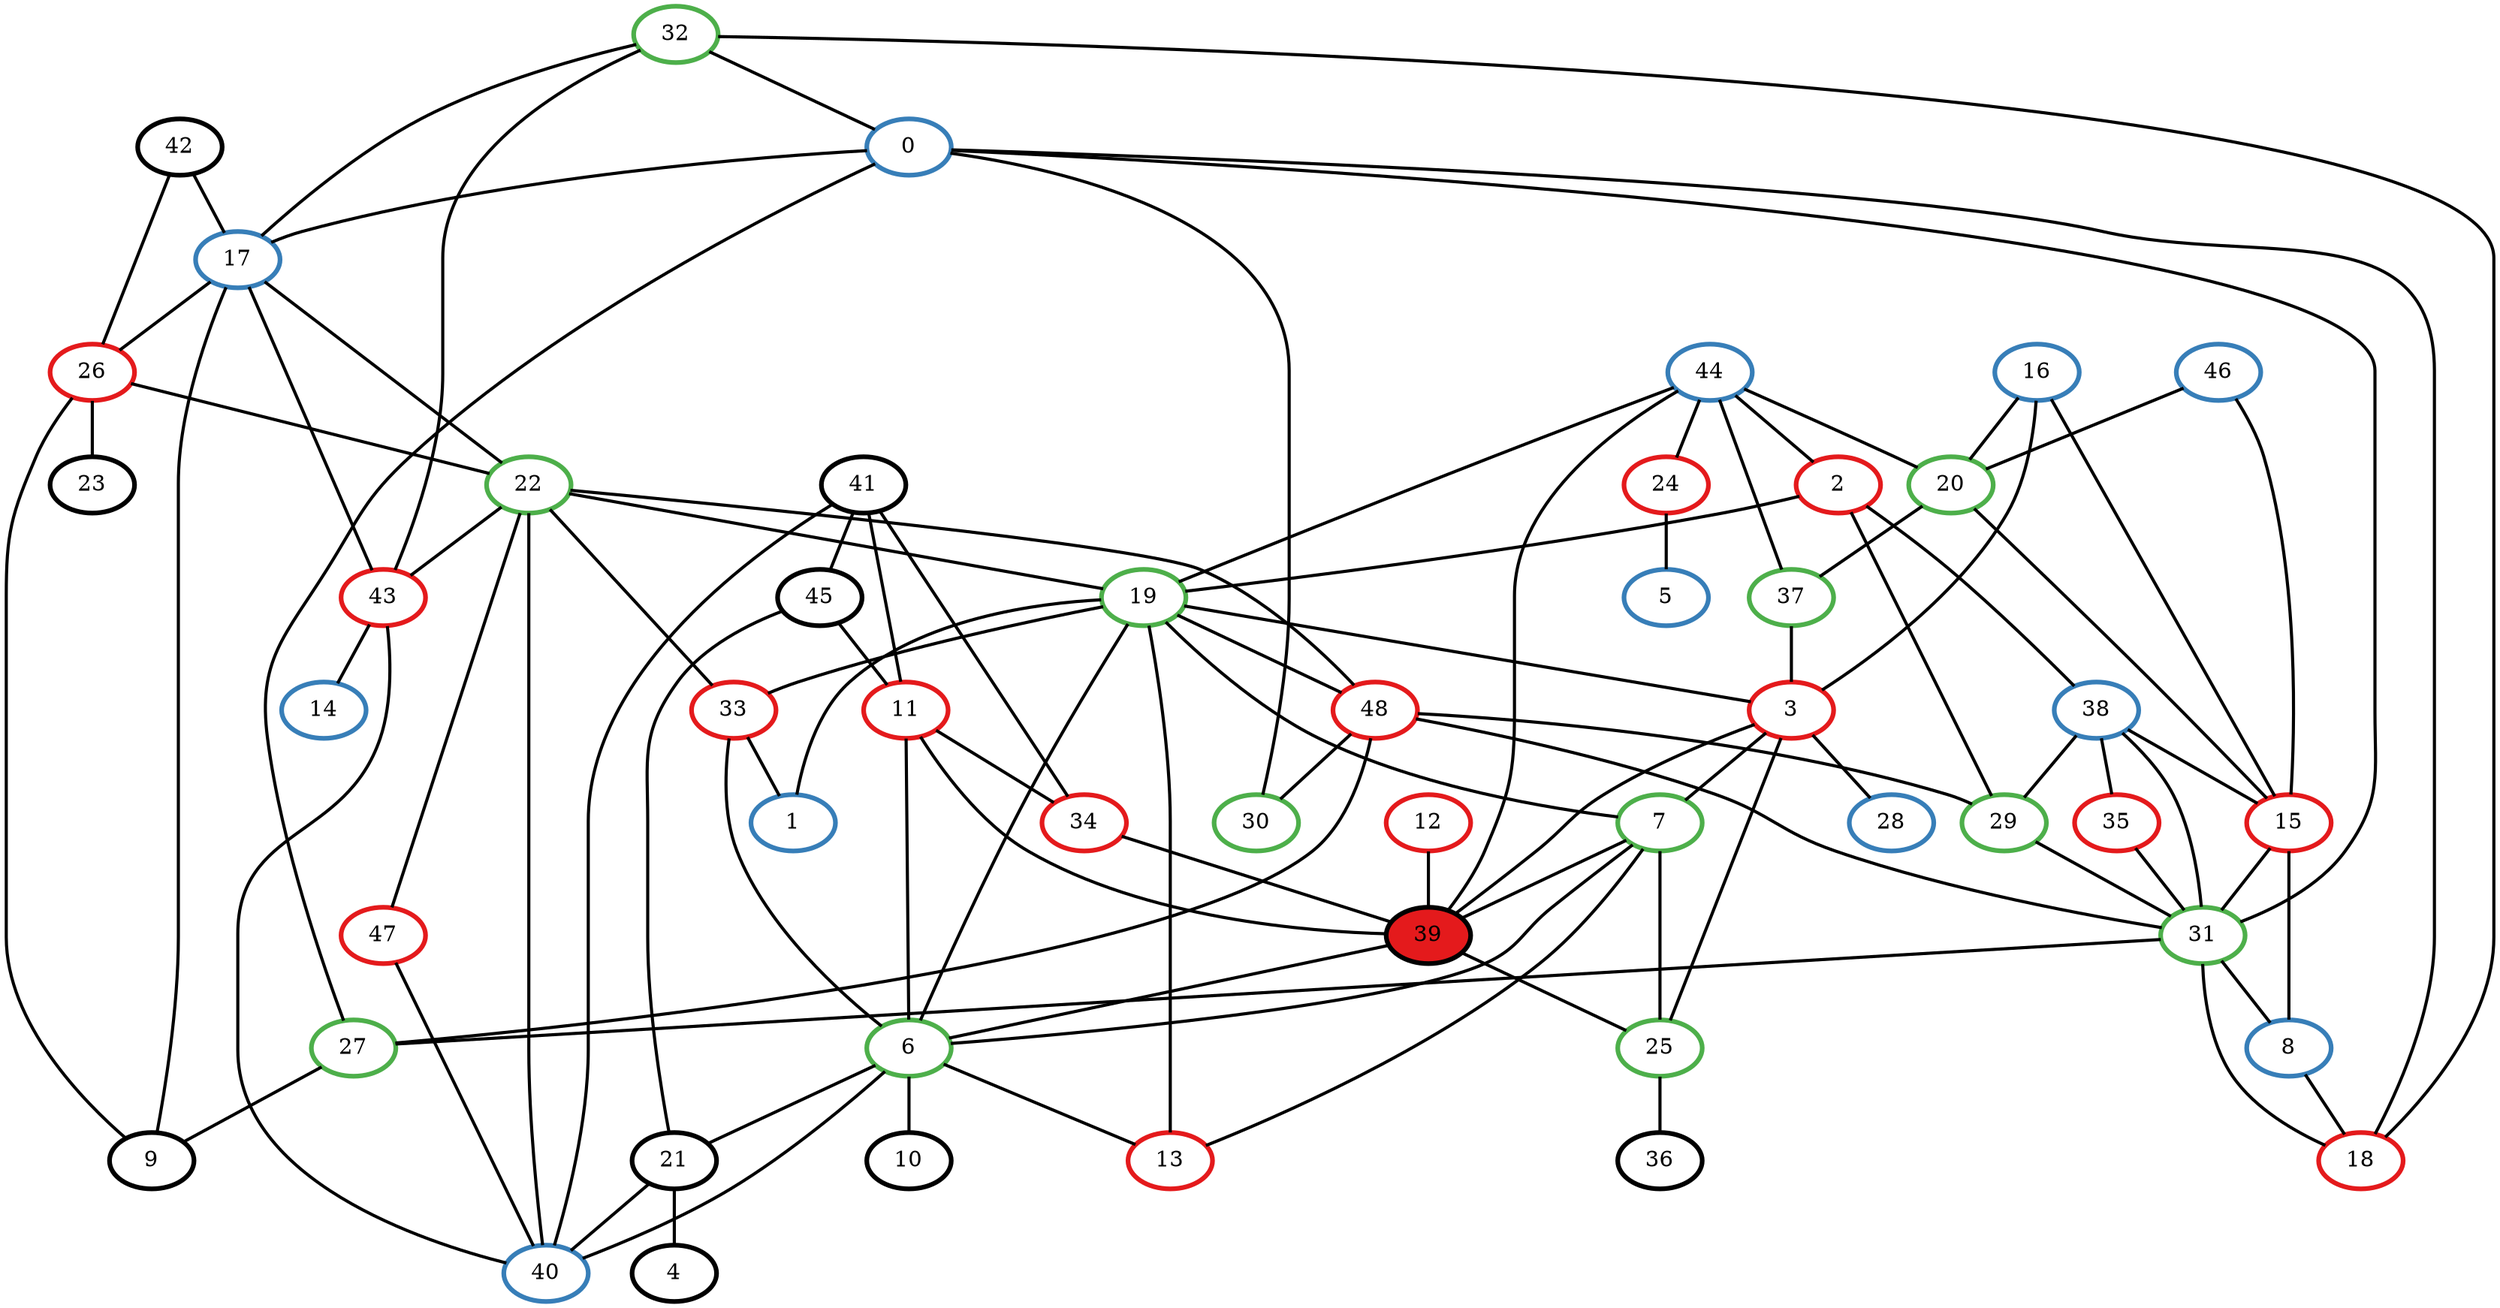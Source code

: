 graph G {
    0 [penwidth=3,label="0",color=2, colorscheme=set13]
    1 [penwidth=3,label="1",color=2, colorscheme=set13]
    2 [penwidth=3,label="2",color=1, colorscheme=set13]
    3 [penwidth=3,label="3",color=1, colorscheme=set13]
    4 [penwidth=3,label="4",color=0, colorscheme=set13]
    5 [penwidth=3,label="5",color=2, colorscheme=set13]
    6 [penwidth=3,label="6",color=3, colorscheme=set13]
    7 [penwidth=3,label="7",color=3, colorscheme=set13]
    8 [penwidth=3,label="8",color=2, colorscheme=set13]
    9 [penwidth=3,label="9",color=0, colorscheme=set13]
    10 [penwidth=3,label="10",color=0, colorscheme=set13]
    11 [penwidth=3,label="11",color=1, colorscheme=set13]
    12 [penwidth=3,label="12",color=1, colorscheme=set13]
    13 [penwidth=3,label="13",color=1, colorscheme=set13]
    14 [penwidth=3,label="14",color=2, colorscheme=set13]
    15 [penwidth=3,label="15",color=1, colorscheme=set13]
    16 [penwidth=3,label="16",color=2, colorscheme=set13]
    17 [penwidth=3,label="17",color=2, colorscheme=set13]
    18 [penwidth=3,label="18",color=1, colorscheme=set13]
    19 [penwidth=3,label="19",color=3, colorscheme=set13]
    20 [penwidth=3,label="20",color=3, colorscheme=set13]
    21 [penwidth=3,label="21",color=0, colorscheme=set13]
    22 [penwidth=3,label="22",color=3, colorscheme=set13]
    23 [penwidth=3,label="23",color=0, colorscheme=set13]
    24 [penwidth=3,label="24",color=1, colorscheme=set13]
    25 [penwidth=3,label="25",color=3, colorscheme=set13]
    26 [penwidth=3,label="26",color=1, colorscheme=set13]
    27 [penwidth=3,label="27",color=3, colorscheme=set13]
    28 [penwidth=3,label="28",color=2, colorscheme=set13]
    29 [penwidth=3,label="29",color=3, colorscheme=set13]
    30 [penwidth=3,label="30",color=3, colorscheme=set13]
    31 [penwidth=3,label="31",color=3, colorscheme=set13]
    32 [penwidth=3,label="32",color=3, colorscheme=set13]
    33 [penwidth=3,label="33",color=1, colorscheme=set13]
    34 [penwidth=3,label="34",color=1, colorscheme=set13]
    35 [penwidth=3,label="35",color=1, colorscheme=set13]
    36 [penwidth=3,label="36",color=0, colorscheme=set13]
    37 [penwidth=3,label="37",color=3, colorscheme=set13]
    38 [penwidth=3,label="38",color=2, colorscheme=set13]
    39 [penwidth=3,label="39",color=0, colorscheme=set13,style=filled,fillcolor=1]
    40 [penwidth=3,label="40",color=2, colorscheme=set13]
    41 [penwidth=3,label="41",color=0, colorscheme=set13]
    42 [penwidth=3,label="42",color=0, colorscheme=set13]
    43 [penwidth=3,label="43",color=1, colorscheme=set13]
    44 [penwidth=3,label="44",color=2, colorscheme=set13]
    45 [penwidth=3,label="45",color=0, colorscheme=set13]
    46 [penwidth=3,label="46",color=2, colorscheme=set13]
    47 [penwidth=3,label="47",color=1, colorscheme=set13]
    48 [penwidth=3,label="48",color=1, colorscheme=set13]

    38--15[penwidth=2]
    2--29[penwidth=2]
    16--15[penwidth=2]
    37--3[penwidth=2]
    33--6[penwidth=2]
    20--15[penwidth=2]
    11--41[penwidth=2]
    22--47[penwidth=2]
    7--19[penwidth=2]
    1--19[penwidth=2]
    3--7[penwidth=2]
    2--19[penwidth=2]
    19--33[penwidth=2]
    33--1[penwidth=2]
    0--27[penwidth=2]
    38--35[penwidth=2]
    21--4[penwidth=2]
    41--40[penwidth=2]
    6--40[penwidth=2]
    43--14[penwidth=2]
    11--6[penwidth=2]
    34--39[penwidth=2]
    43--40[penwidth=2]
    6--21[penwidth=2]
    44--2[penwidth=2]
    27--48[penwidth=2]
    43--17[penwidth=2]
    2--38[penwidth=2]
    31--27[penwidth=2]
    0--30[penwidth=2]
    34--41[penwidth=2]
    48--31[penwidth=2]
    19--3[penwidth=2]
    31--0[penwidth=2]
    17--26[penwidth=2]
    32--17[penwidth=2]
    48--30[penwidth=2]
    39--3[penwidth=2]
    46--20[penwidth=2]
    7--39[penwidth=2]
    9--26[penwidth=2]
    6--19[penwidth=2]
    6--10[penwidth=2]
    0--17[penwidth=2]
    18--31[penwidth=2]
    48--22[penwidth=2]
    0--18[penwidth=2]
    47--40[penwidth=2]
    16--3[penwidth=2]
    42--26[penwidth=2]
    46--15[penwidth=2]
    8--18[penwidth=2]
    6--7[penwidth=2]
    24--5[penwidth=2]
    39--25[penwidth=2]
    21--40[penwidth=2]
    45--11[penwidth=2]
    11--34[penwidth=2]
    15--31[penwidth=2]
    25--3[penwidth=2]
    44--24[penwidth=2]
    27--9[penwidth=2]
    22--33[penwidth=2]
    25--36[penwidth=2]
    6--13[penwidth=2]
    16--20[penwidth=2]
    12--39[penwidth=2]
    26--23[penwidth=2]
    45--21[penwidth=2]
    32--0[penwidth=2]
    44--37[penwidth=2]
    7--13[penwidth=2]
    40--22[penwidth=2]
    29--31[penwidth=2]
    41--45[penwidth=2]
    15--8[penwidth=2]
    32--18[penwidth=2]
    22--17[penwidth=2]
    11--39[penwidth=2]
    25--7[penwidth=2]
    38--31[penwidth=2]
    44--20[penwidth=2]
    19--48[penwidth=2]
    32--43[penwidth=2]
    35--31[penwidth=2]
    19--13[penwidth=2]
    48--29[penwidth=2]
    20--37[penwidth=2]
    31--8[penwidth=2]
    44--19[penwidth=2]
    26--22[penwidth=2]
    44--39[penwidth=2]
    42--17[penwidth=2]
    22--43[penwidth=2]
    9--17[penwidth=2]
    39--6[penwidth=2]
    22--19[penwidth=2]
    38--29[penwidth=2]
    3--28[penwidth=2]
}